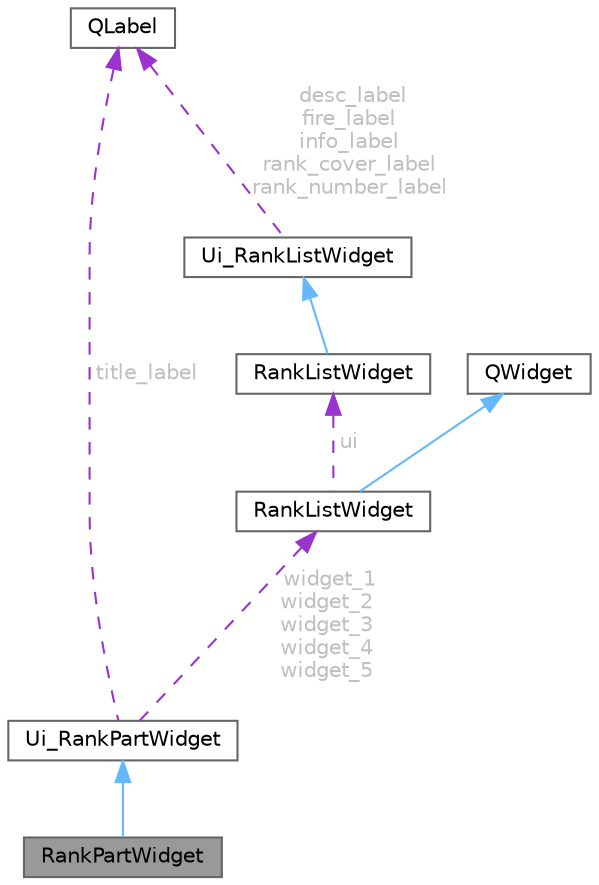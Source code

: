 digraph "RankPartWidget"
{
 // LATEX_PDF_SIZE
  bgcolor="transparent";
  edge [fontname=Helvetica,fontsize=10,labelfontname=Helvetica,labelfontsize=10];
  node [fontname=Helvetica,fontsize=10,shape=box,height=0.2,width=0.4];
  Node1 [id="Node000001",label="RankPartWidget",height=0.2,width=0.4,color="gray40", fillcolor="grey60", style="filled", fontcolor="black",tooltip=" "];
  Node2 -> Node1 [id="edge1_Node000001_Node000002",dir="back",color="steelblue1",style="solid",tooltip=" "];
  Node2 [id="Node000002",label="Ui_RankPartWidget",height=0.2,width=0.4,color="gray40", fillcolor="white", style="filled",URL="$class_ui___rank_part_widget.html",tooltip=" "];
  Node3 -> Node2 [id="edge2_Node000002_Node000003",dir="back",color="darkorchid3",style="dashed",tooltip=" ",label=" title_label",fontcolor="grey" ];
  Node3 [id="Node000003",label="QLabel",height=0.2,width=0.4,color="gray40", fillcolor="white", style="filled",URL="$class_q_label.html",tooltip="标签控件类"];
  Node4 -> Node2 [id="edge3_Node000002_Node000004",dir="back",color="darkorchid3",style="dashed",tooltip=" ",label=" widget_1\nwidget_2\nwidget_3\nwidget_4\nwidget_5",fontcolor="grey" ];
  Node4 [id="Node000004",label="RankListWidget",height=0.2,width=0.4,color="gray40", fillcolor="white", style="filled",URL="$class_rank_list_widget.html",tooltip="排行榜单项控件类，显示描述、封面和排名信息"];
  Node5 -> Node4 [id="edge4_Node000004_Node000005",dir="back",color="steelblue1",style="solid",tooltip=" "];
  Node5 [id="Node000005",label="QWidget",height=0.2,width=0.4,color="gray40", fillcolor="white", style="filled",tooltip=" "];
  Node6 -> Node4 [id="edge5_Node000004_Node000006",dir="back",color="darkorchid3",style="dashed",tooltip=" ",label=" ui",fontcolor="grey" ];
  Node6 [id="Node000006",label="RankListWidget",height=0.2,width=0.4,color="gray40", fillcolor="white", style="filled",URL="$class_ui_1_1_rank_list_widget.html",tooltip=" "];
  Node7 -> Node6 [id="edge6_Node000006_Node000007",dir="back",color="steelblue1",style="solid",tooltip=" "];
  Node7 [id="Node000007",label="Ui_RankListWidget",height=0.2,width=0.4,color="gray40", fillcolor="white", style="filled",URL="$class_ui___rank_list_widget.html",tooltip=" "];
  Node3 -> Node7 [id="edge7_Node000007_Node000003",dir="back",color="darkorchid3",style="dashed",tooltip=" ",label=" desc_label\nfire_label\ninfo_label\nrank_cover_label\nrank_number_label",fontcolor="grey" ];
}
